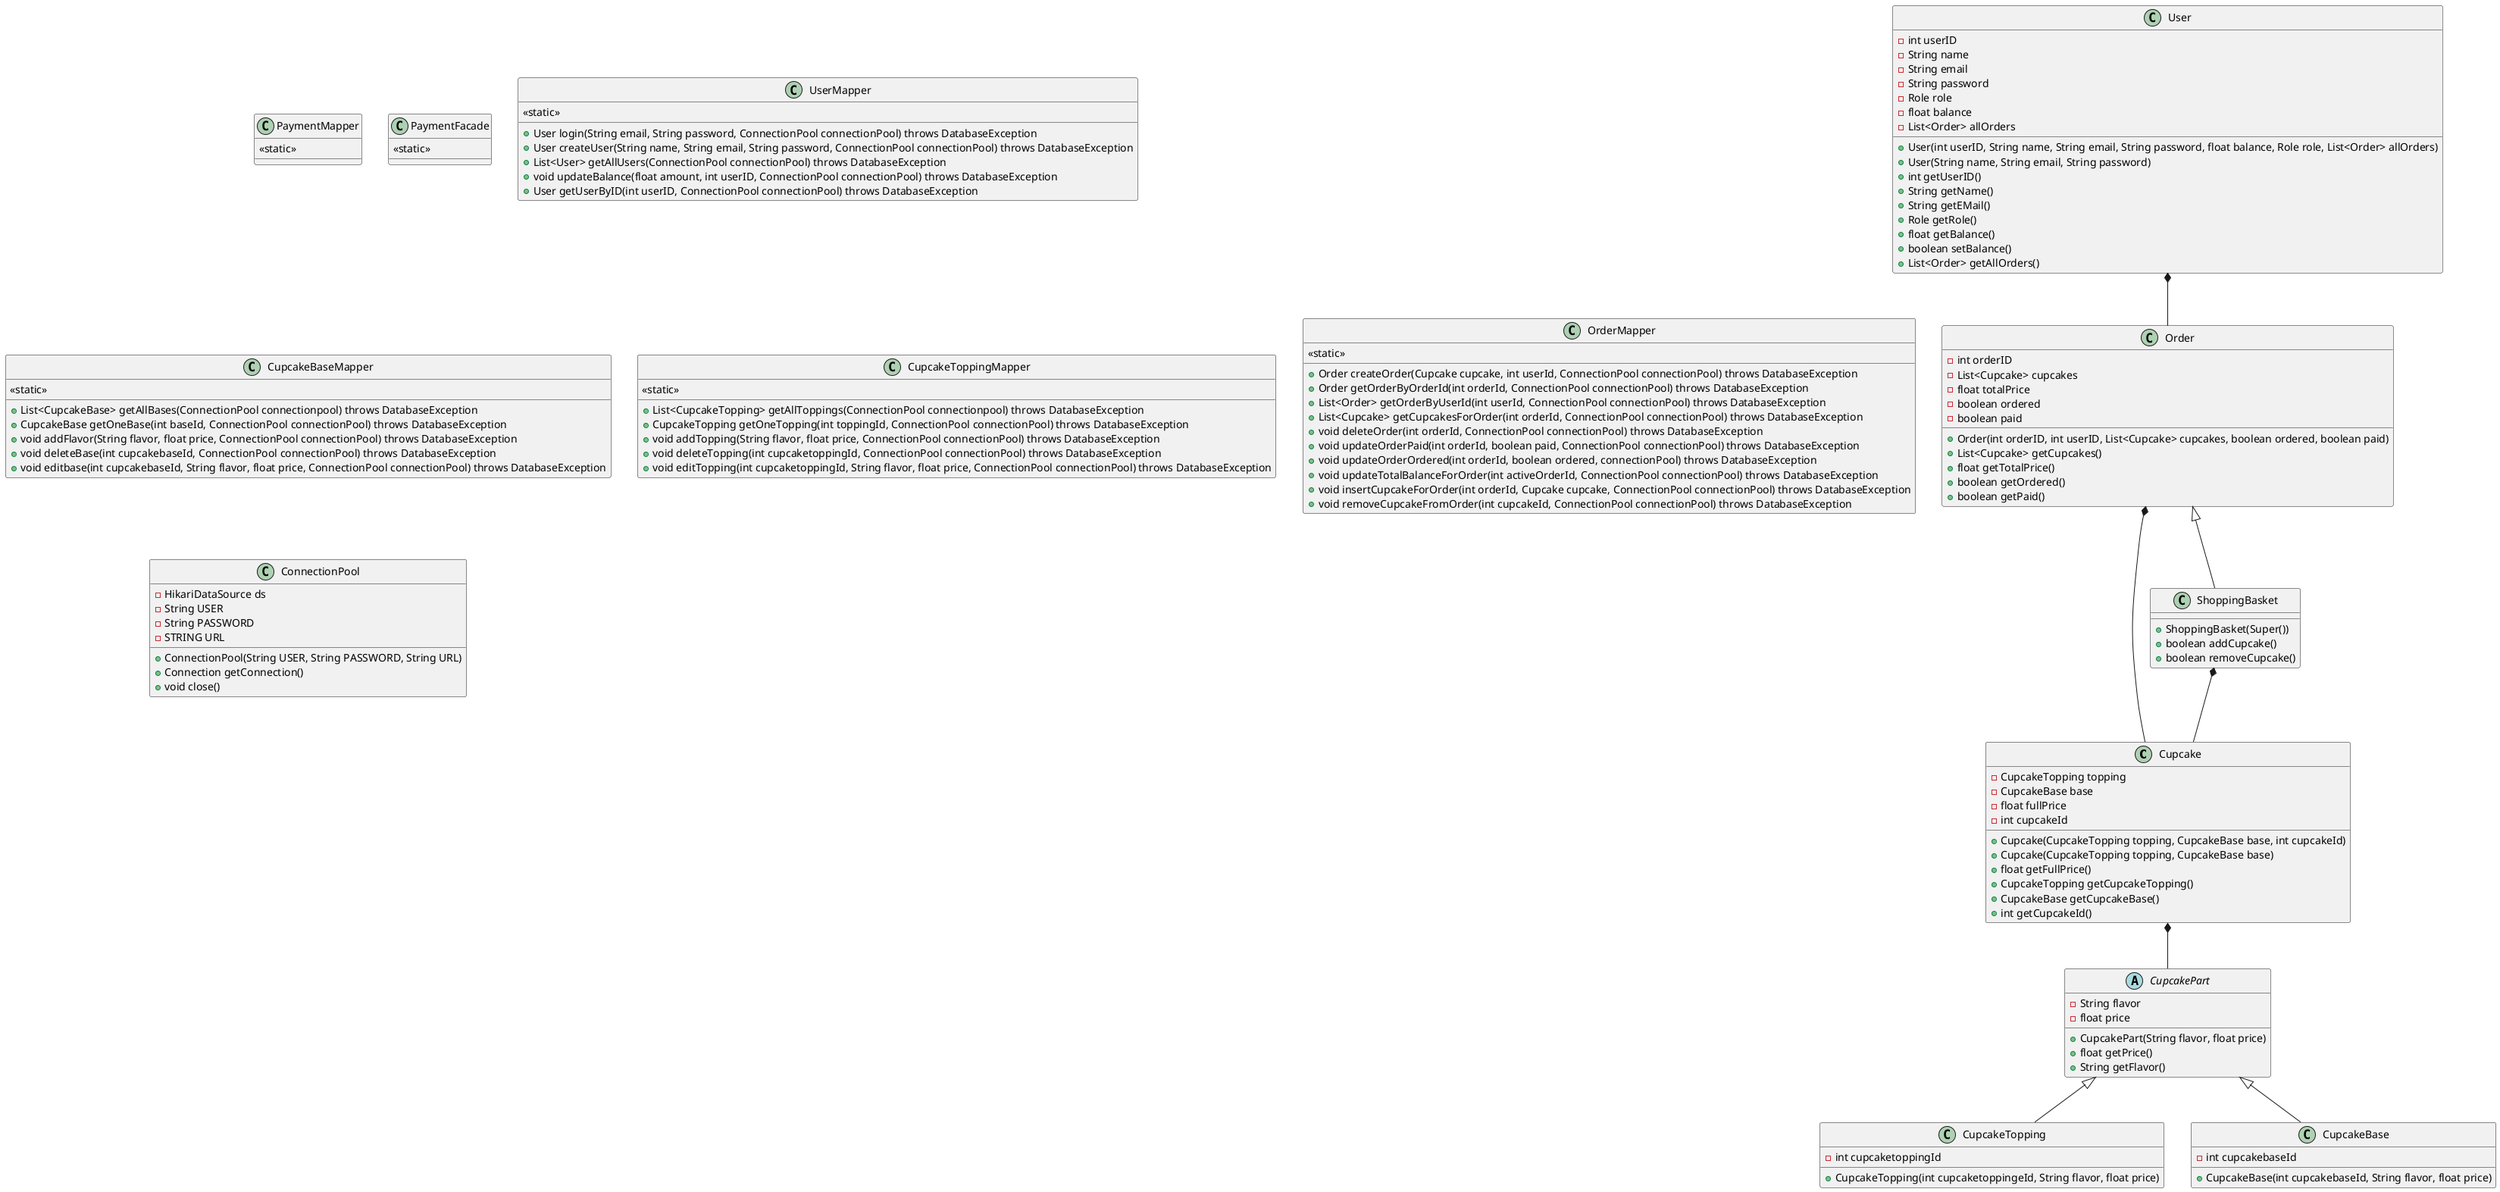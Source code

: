 @startuml
'https://plantuml.com/class-diagram

class Cupcake{
- CupcakeTopping topping
- CupcakeBase base
- float fullPrice
- int cupcakeId
+ Cupcake(CupcakeTopping topping, CupcakeBase base, int cupcakeId)
+ Cupcake(CupcakeTopping topping, CupcakeBase base)
+ float getFullPrice()
+ CupcakeTopping getCupcakeTopping()
+ CupcakeBase getCupcakeBase()
+ int getCupcakeId()
}

abstract class CupcakePart{
- String flavor
- float price
+ CupcakePart(String flavor, float price)
+ float getPrice()
+ String getFlavor()
}


class CupcakeTopping{
- int cupcaketoppingId
+ CupcakeTopping(int cupcaketoppingeId, String flavor, float price)
}

class CupcakeBase{
- int cupcakebaseId
+ CupcakeBase(int cupcakebaseId, String flavor, float price)
}

class User{
- int userID
- String name
- String email
- String password
- Role role
- float balance
- List<Order> allOrders
+ User(int userID, String name, String email, String password, float balance, Role role, List<Order> allOrders)
+ User(String name, String email, String password)
+ int getUserID()
+ String getName()
+ String getEMail()
+ Role getRole()
+ float getBalance()
+ boolean setBalance()
+ List<Order> getAllOrders()
}

class ShoppingBasket{
+ ShoppingBasket(Super())
+ boolean addCupcake()
+ boolean removeCupcake()
}

class Order{
- int orderID
- List<Cupcake> cupcakes
- float totalPrice
- boolean ordered
- boolean paid
+ Order(int orderID, int userID, List<Cupcake> cupcakes, boolean ordered, boolean paid)
+ List<Cupcake> getCupcakes()
+ float getTotalPrice()
+ boolean getOrdered()
+ boolean getPaid()
}

static class PaymentMapper{
<<static>>
}

static class PaymentFacade{
<<static>>

}

class UserMapper{
<<static>>
+ User login(String email, String password, ConnectionPool connectionPool) throws DatabaseException
+ User createUser(String name, String email, String password, ConnectionPool connectionPool) throws DatabaseException
+ List<User> getAllUsers(ConnectionPool connectionPool) throws DatabaseException
+ void updateBalance(float amount, int userID, ConnectionPool connectionPool) throws DatabaseException
+ User getUserByID(int userID, ConnectionPool connectionPool) throws DatabaseException
}

class CupcakeBaseMapper{
<<static>>
+ List<CupcakeBase> getAllBases(ConnectionPool connectionpool) throws DatabaseException
+ CupcakeBase getOneBase(int baseId, ConnectionPool connectionPool) throws DatabaseException
+ void addFlavor(String flavor, float price, ConnectionPool connectionPool) throws DatabaseException
+ void deleteBase(int cupcakebaseId, ConnectionPool connectionPool) throws DatabaseException
+ void editbase(int cupcakebaseId, String flavor, float price, ConnectionPool connectionPool) throws DatabaseException
}

class CupcakeToppingMapper{
<<static>>
+ List<CupcakeTopping> getAllToppings(ConnectionPool connectionpool) throws DatabaseException
+ CupcakeTopping getOneTopping(int toppingId, ConnectionPool connectionPool) throws DatabaseException
+ void addTopping(String flavor, float price, ConnectionPool connectionPool) throws DatabaseException
+ void deleteTopping(int cupcaketoppingId, ConnectionPool connectionPool) throws DatabaseException
+ void editTopping(int cupcaketoppingId, String flavor, float price, ConnectionPool connectionPool) throws DatabaseException
}

class OrderMapper{
<<static>>
+ Order createOrder(Cupcake cupcake, int userId, ConnectionPool connectionPool) throws DatabaseException
+ Order getOrderByOrderId(int orderId, ConnectionPool connectionPool) throws DatabaseException
+ List<Order> getOrderByUserId(int userId, ConnectionPool connectionPool) throws DatabaseException
+ List<Cupcake> getCupcakesForOrder(int orderId, ConnectionPool connectionPool) throws DatabaseException
+ void deleteOrder(int orderId, ConnectionPool connectionPool) throws DatabaseException
+ void updateOrderPaid(int orderId, boolean paid, ConnectionPool connectionPool) throws DatabaseException
+ void updateOrderOrdered(int orderId, boolean ordered, connectionPool) throws DatabaseException
+ void updateTotalBalanceForOrder(int activeOrderId, ConnectionPool connectionPool) throws DatabaseException
+ void insertCupcakeForOrder(int orderId, Cupcake cupcake, ConnectionPool connectionPool) throws DatabaseException
+ void removeCupcakeFromOrder(int cupcakeId, ConnectionPool connectionPool) throws DatabaseException
}

class ConnectionPool{
- HikariDataSource ds
- String USER
- String PASSWORD
- STRING URL
+ ConnectionPool(String USER, String PASSWORD, String URL)
+ Connection getConnection()
+ void close()
}

User *-- Order
Order <|-- ShoppingBasket
Order *-- Cupcake
ShoppingBasket *-- Cupcake
Cupcake *-- CupcakePart
CupcakePart <|-- CupcakeTopping
CupcakePart <|-- CupcakeBase

@enduml